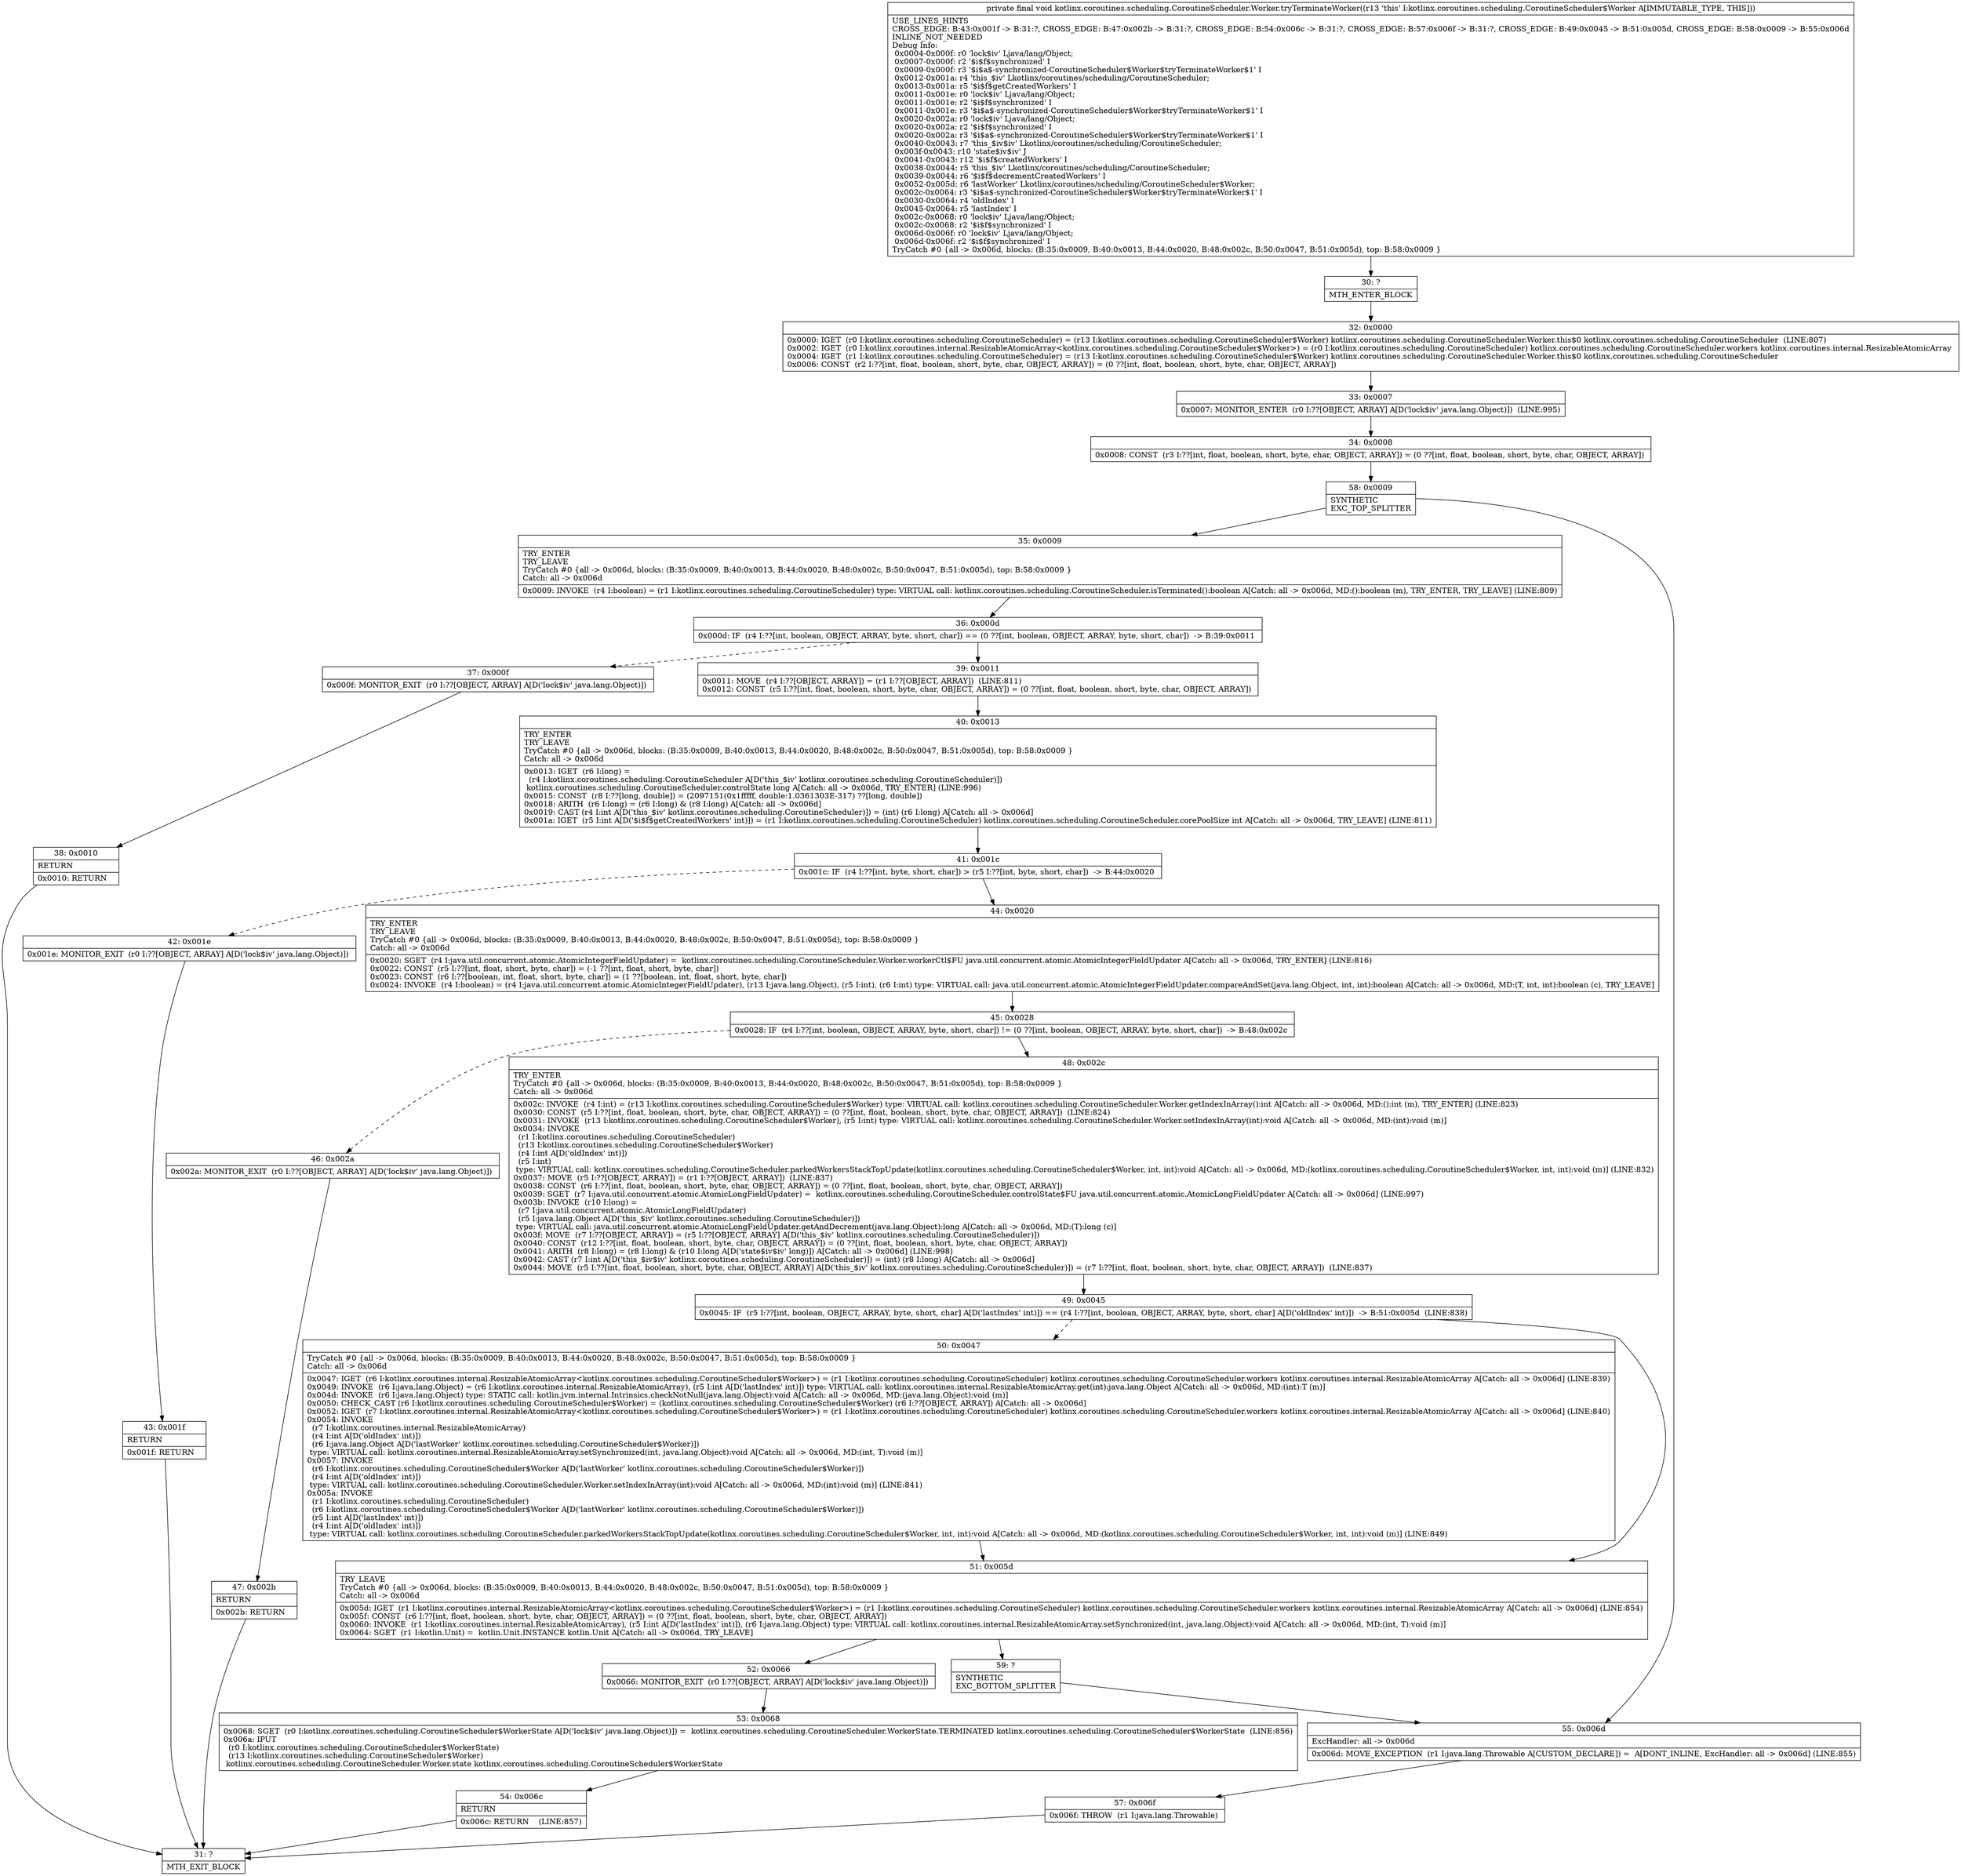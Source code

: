 digraph "CFG forkotlinx.coroutines.scheduling.CoroutineScheduler.Worker.tryTerminateWorker()V" {
Node_30 [shape=record,label="{30\:\ ?|MTH_ENTER_BLOCK\l}"];
Node_32 [shape=record,label="{32\:\ 0x0000|0x0000: IGET  (r0 I:kotlinx.coroutines.scheduling.CoroutineScheduler) = (r13 I:kotlinx.coroutines.scheduling.CoroutineScheduler$Worker) kotlinx.coroutines.scheduling.CoroutineScheduler.Worker.this$0 kotlinx.coroutines.scheduling.CoroutineScheduler  (LINE:807)\l0x0002: IGET  (r0 I:kotlinx.coroutines.internal.ResizableAtomicArray\<kotlinx.coroutines.scheduling.CoroutineScheduler$Worker\>) = (r0 I:kotlinx.coroutines.scheduling.CoroutineScheduler) kotlinx.coroutines.scheduling.CoroutineScheduler.workers kotlinx.coroutines.internal.ResizableAtomicArray \l0x0004: IGET  (r1 I:kotlinx.coroutines.scheduling.CoroutineScheduler) = (r13 I:kotlinx.coroutines.scheduling.CoroutineScheduler$Worker) kotlinx.coroutines.scheduling.CoroutineScheduler.Worker.this$0 kotlinx.coroutines.scheduling.CoroutineScheduler \l0x0006: CONST  (r2 I:??[int, float, boolean, short, byte, char, OBJECT, ARRAY]) = (0 ??[int, float, boolean, short, byte, char, OBJECT, ARRAY]) \l}"];
Node_33 [shape=record,label="{33\:\ 0x0007|0x0007: MONITOR_ENTER  (r0 I:??[OBJECT, ARRAY] A[D('lock$iv' java.lang.Object)])  (LINE:995)\l}"];
Node_34 [shape=record,label="{34\:\ 0x0008|0x0008: CONST  (r3 I:??[int, float, boolean, short, byte, char, OBJECT, ARRAY]) = (0 ??[int, float, boolean, short, byte, char, OBJECT, ARRAY]) \l}"];
Node_58 [shape=record,label="{58\:\ 0x0009|SYNTHETIC\lEXC_TOP_SPLITTER\l}"];
Node_35 [shape=record,label="{35\:\ 0x0009|TRY_ENTER\lTRY_LEAVE\lTryCatch #0 \{all \-\> 0x006d, blocks: (B:35:0x0009, B:40:0x0013, B:44:0x0020, B:48:0x002c, B:50:0x0047, B:51:0x005d), top: B:58:0x0009 \}\lCatch: all \-\> 0x006d\l|0x0009: INVOKE  (r4 I:boolean) = (r1 I:kotlinx.coroutines.scheduling.CoroutineScheduler) type: VIRTUAL call: kotlinx.coroutines.scheduling.CoroutineScheduler.isTerminated():boolean A[Catch: all \-\> 0x006d, MD:():boolean (m), TRY_ENTER, TRY_LEAVE] (LINE:809)\l}"];
Node_36 [shape=record,label="{36\:\ 0x000d|0x000d: IF  (r4 I:??[int, boolean, OBJECT, ARRAY, byte, short, char]) == (0 ??[int, boolean, OBJECT, ARRAY, byte, short, char])  \-\> B:39:0x0011 \l}"];
Node_37 [shape=record,label="{37\:\ 0x000f|0x000f: MONITOR_EXIT  (r0 I:??[OBJECT, ARRAY] A[D('lock$iv' java.lang.Object)]) \l}"];
Node_38 [shape=record,label="{38\:\ 0x0010|RETURN\l|0x0010: RETURN   \l}"];
Node_31 [shape=record,label="{31\:\ ?|MTH_EXIT_BLOCK\l}"];
Node_39 [shape=record,label="{39\:\ 0x0011|0x0011: MOVE  (r4 I:??[OBJECT, ARRAY]) = (r1 I:??[OBJECT, ARRAY])  (LINE:811)\l0x0012: CONST  (r5 I:??[int, float, boolean, short, byte, char, OBJECT, ARRAY]) = (0 ??[int, float, boolean, short, byte, char, OBJECT, ARRAY]) \l}"];
Node_40 [shape=record,label="{40\:\ 0x0013|TRY_ENTER\lTRY_LEAVE\lTryCatch #0 \{all \-\> 0x006d, blocks: (B:35:0x0009, B:40:0x0013, B:44:0x0020, B:48:0x002c, B:50:0x0047, B:51:0x005d), top: B:58:0x0009 \}\lCatch: all \-\> 0x006d\l|0x0013: IGET  (r6 I:long) = \l  (r4 I:kotlinx.coroutines.scheduling.CoroutineScheduler A[D('this_$iv' kotlinx.coroutines.scheduling.CoroutineScheduler)])\l kotlinx.coroutines.scheduling.CoroutineScheduler.controlState long A[Catch: all \-\> 0x006d, TRY_ENTER] (LINE:996)\l0x0015: CONST  (r8 I:??[long, double]) = (2097151(0x1fffff, double:1.0361303E\-317) ??[long, double]) \l0x0018: ARITH  (r6 I:long) = (r6 I:long) & (r8 I:long) A[Catch: all \-\> 0x006d]\l0x0019: CAST (r4 I:int A[D('this_$iv' kotlinx.coroutines.scheduling.CoroutineScheduler)]) = (int) (r6 I:long) A[Catch: all \-\> 0x006d]\l0x001a: IGET  (r5 I:int A[D('$i$f$getCreatedWorkers' int)]) = (r1 I:kotlinx.coroutines.scheduling.CoroutineScheduler) kotlinx.coroutines.scheduling.CoroutineScheduler.corePoolSize int A[Catch: all \-\> 0x006d, TRY_LEAVE] (LINE:811)\l}"];
Node_41 [shape=record,label="{41\:\ 0x001c|0x001c: IF  (r4 I:??[int, byte, short, char]) \> (r5 I:??[int, byte, short, char])  \-\> B:44:0x0020 \l}"];
Node_42 [shape=record,label="{42\:\ 0x001e|0x001e: MONITOR_EXIT  (r0 I:??[OBJECT, ARRAY] A[D('lock$iv' java.lang.Object)]) \l}"];
Node_43 [shape=record,label="{43\:\ 0x001f|RETURN\l|0x001f: RETURN   \l}"];
Node_44 [shape=record,label="{44\:\ 0x0020|TRY_ENTER\lTRY_LEAVE\lTryCatch #0 \{all \-\> 0x006d, blocks: (B:35:0x0009, B:40:0x0013, B:44:0x0020, B:48:0x002c, B:50:0x0047, B:51:0x005d), top: B:58:0x0009 \}\lCatch: all \-\> 0x006d\l|0x0020: SGET  (r4 I:java.util.concurrent.atomic.AtomicIntegerFieldUpdater) =  kotlinx.coroutines.scheduling.CoroutineScheduler.Worker.workerCtl$FU java.util.concurrent.atomic.AtomicIntegerFieldUpdater A[Catch: all \-\> 0x006d, TRY_ENTER] (LINE:816)\l0x0022: CONST  (r5 I:??[int, float, short, byte, char]) = (\-1 ??[int, float, short, byte, char]) \l0x0023: CONST  (r6 I:??[boolean, int, float, short, byte, char]) = (1 ??[boolean, int, float, short, byte, char]) \l0x0024: INVOKE  (r4 I:boolean) = (r4 I:java.util.concurrent.atomic.AtomicIntegerFieldUpdater), (r13 I:java.lang.Object), (r5 I:int), (r6 I:int) type: VIRTUAL call: java.util.concurrent.atomic.AtomicIntegerFieldUpdater.compareAndSet(java.lang.Object, int, int):boolean A[Catch: all \-\> 0x006d, MD:(T, int, int):boolean (c), TRY_LEAVE]\l}"];
Node_45 [shape=record,label="{45\:\ 0x0028|0x0028: IF  (r4 I:??[int, boolean, OBJECT, ARRAY, byte, short, char]) != (0 ??[int, boolean, OBJECT, ARRAY, byte, short, char])  \-\> B:48:0x002c \l}"];
Node_46 [shape=record,label="{46\:\ 0x002a|0x002a: MONITOR_EXIT  (r0 I:??[OBJECT, ARRAY] A[D('lock$iv' java.lang.Object)]) \l}"];
Node_47 [shape=record,label="{47\:\ 0x002b|RETURN\l|0x002b: RETURN   \l}"];
Node_48 [shape=record,label="{48\:\ 0x002c|TRY_ENTER\lTryCatch #0 \{all \-\> 0x006d, blocks: (B:35:0x0009, B:40:0x0013, B:44:0x0020, B:48:0x002c, B:50:0x0047, B:51:0x005d), top: B:58:0x0009 \}\lCatch: all \-\> 0x006d\l|0x002c: INVOKE  (r4 I:int) = (r13 I:kotlinx.coroutines.scheduling.CoroutineScheduler$Worker) type: VIRTUAL call: kotlinx.coroutines.scheduling.CoroutineScheduler.Worker.getIndexInArray():int A[Catch: all \-\> 0x006d, MD:():int (m), TRY_ENTER] (LINE:823)\l0x0030: CONST  (r5 I:??[int, float, boolean, short, byte, char, OBJECT, ARRAY]) = (0 ??[int, float, boolean, short, byte, char, OBJECT, ARRAY])  (LINE:824)\l0x0031: INVOKE  (r13 I:kotlinx.coroutines.scheduling.CoroutineScheduler$Worker), (r5 I:int) type: VIRTUAL call: kotlinx.coroutines.scheduling.CoroutineScheduler.Worker.setIndexInArray(int):void A[Catch: all \-\> 0x006d, MD:(int):void (m)]\l0x0034: INVOKE  \l  (r1 I:kotlinx.coroutines.scheduling.CoroutineScheduler)\l  (r13 I:kotlinx.coroutines.scheduling.CoroutineScheduler$Worker)\l  (r4 I:int A[D('oldIndex' int)])\l  (r5 I:int)\l type: VIRTUAL call: kotlinx.coroutines.scheduling.CoroutineScheduler.parkedWorkersStackTopUpdate(kotlinx.coroutines.scheduling.CoroutineScheduler$Worker, int, int):void A[Catch: all \-\> 0x006d, MD:(kotlinx.coroutines.scheduling.CoroutineScheduler$Worker, int, int):void (m)] (LINE:832)\l0x0037: MOVE  (r5 I:??[OBJECT, ARRAY]) = (r1 I:??[OBJECT, ARRAY])  (LINE:837)\l0x0038: CONST  (r6 I:??[int, float, boolean, short, byte, char, OBJECT, ARRAY]) = (0 ??[int, float, boolean, short, byte, char, OBJECT, ARRAY]) \l0x0039: SGET  (r7 I:java.util.concurrent.atomic.AtomicLongFieldUpdater) =  kotlinx.coroutines.scheduling.CoroutineScheduler.controlState$FU java.util.concurrent.atomic.AtomicLongFieldUpdater A[Catch: all \-\> 0x006d] (LINE:997)\l0x003b: INVOKE  (r10 I:long) = \l  (r7 I:java.util.concurrent.atomic.AtomicLongFieldUpdater)\l  (r5 I:java.lang.Object A[D('this_$iv' kotlinx.coroutines.scheduling.CoroutineScheduler)])\l type: VIRTUAL call: java.util.concurrent.atomic.AtomicLongFieldUpdater.getAndDecrement(java.lang.Object):long A[Catch: all \-\> 0x006d, MD:(T):long (c)]\l0x003f: MOVE  (r7 I:??[OBJECT, ARRAY]) = (r5 I:??[OBJECT, ARRAY] A[D('this_$iv' kotlinx.coroutines.scheduling.CoroutineScheduler)]) \l0x0040: CONST  (r12 I:??[int, float, boolean, short, byte, char, OBJECT, ARRAY]) = (0 ??[int, float, boolean, short, byte, char, OBJECT, ARRAY]) \l0x0041: ARITH  (r8 I:long) = (r8 I:long) & (r10 I:long A[D('state$iv$iv' long)]) A[Catch: all \-\> 0x006d] (LINE:998)\l0x0042: CAST (r7 I:int A[D('this_$iv$iv' kotlinx.coroutines.scheduling.CoroutineScheduler)]) = (int) (r8 I:long) A[Catch: all \-\> 0x006d]\l0x0044: MOVE  (r5 I:??[int, float, boolean, short, byte, char, OBJECT, ARRAY] A[D('this_$iv' kotlinx.coroutines.scheduling.CoroutineScheduler)]) = (r7 I:??[int, float, boolean, short, byte, char, OBJECT, ARRAY])  (LINE:837)\l}"];
Node_49 [shape=record,label="{49\:\ 0x0045|0x0045: IF  (r5 I:??[int, boolean, OBJECT, ARRAY, byte, short, char] A[D('lastIndex' int)]) == (r4 I:??[int, boolean, OBJECT, ARRAY, byte, short, char] A[D('oldIndex' int)])  \-\> B:51:0x005d  (LINE:838)\l}"];
Node_50 [shape=record,label="{50\:\ 0x0047|TryCatch #0 \{all \-\> 0x006d, blocks: (B:35:0x0009, B:40:0x0013, B:44:0x0020, B:48:0x002c, B:50:0x0047, B:51:0x005d), top: B:58:0x0009 \}\lCatch: all \-\> 0x006d\l|0x0047: IGET  (r6 I:kotlinx.coroutines.internal.ResizableAtomicArray\<kotlinx.coroutines.scheduling.CoroutineScheduler$Worker\>) = (r1 I:kotlinx.coroutines.scheduling.CoroutineScheduler) kotlinx.coroutines.scheduling.CoroutineScheduler.workers kotlinx.coroutines.internal.ResizableAtomicArray A[Catch: all \-\> 0x006d] (LINE:839)\l0x0049: INVOKE  (r6 I:java.lang.Object) = (r6 I:kotlinx.coroutines.internal.ResizableAtomicArray), (r5 I:int A[D('lastIndex' int)]) type: VIRTUAL call: kotlinx.coroutines.internal.ResizableAtomicArray.get(int):java.lang.Object A[Catch: all \-\> 0x006d, MD:(int):T (m)]\l0x004d: INVOKE  (r6 I:java.lang.Object) type: STATIC call: kotlin.jvm.internal.Intrinsics.checkNotNull(java.lang.Object):void A[Catch: all \-\> 0x006d, MD:(java.lang.Object):void (m)]\l0x0050: CHECK_CAST (r6 I:kotlinx.coroutines.scheduling.CoroutineScheduler$Worker) = (kotlinx.coroutines.scheduling.CoroutineScheduler$Worker) (r6 I:??[OBJECT, ARRAY]) A[Catch: all \-\> 0x006d]\l0x0052: IGET  (r7 I:kotlinx.coroutines.internal.ResizableAtomicArray\<kotlinx.coroutines.scheduling.CoroutineScheduler$Worker\>) = (r1 I:kotlinx.coroutines.scheduling.CoroutineScheduler) kotlinx.coroutines.scheduling.CoroutineScheduler.workers kotlinx.coroutines.internal.ResizableAtomicArray A[Catch: all \-\> 0x006d] (LINE:840)\l0x0054: INVOKE  \l  (r7 I:kotlinx.coroutines.internal.ResizableAtomicArray)\l  (r4 I:int A[D('oldIndex' int)])\l  (r6 I:java.lang.Object A[D('lastWorker' kotlinx.coroutines.scheduling.CoroutineScheduler$Worker)])\l type: VIRTUAL call: kotlinx.coroutines.internal.ResizableAtomicArray.setSynchronized(int, java.lang.Object):void A[Catch: all \-\> 0x006d, MD:(int, T):void (m)]\l0x0057: INVOKE  \l  (r6 I:kotlinx.coroutines.scheduling.CoroutineScheduler$Worker A[D('lastWorker' kotlinx.coroutines.scheduling.CoroutineScheduler$Worker)])\l  (r4 I:int A[D('oldIndex' int)])\l type: VIRTUAL call: kotlinx.coroutines.scheduling.CoroutineScheduler.Worker.setIndexInArray(int):void A[Catch: all \-\> 0x006d, MD:(int):void (m)] (LINE:841)\l0x005a: INVOKE  \l  (r1 I:kotlinx.coroutines.scheduling.CoroutineScheduler)\l  (r6 I:kotlinx.coroutines.scheduling.CoroutineScheduler$Worker A[D('lastWorker' kotlinx.coroutines.scheduling.CoroutineScheduler$Worker)])\l  (r5 I:int A[D('lastIndex' int)])\l  (r4 I:int A[D('oldIndex' int)])\l type: VIRTUAL call: kotlinx.coroutines.scheduling.CoroutineScheduler.parkedWorkersStackTopUpdate(kotlinx.coroutines.scheduling.CoroutineScheduler$Worker, int, int):void A[Catch: all \-\> 0x006d, MD:(kotlinx.coroutines.scheduling.CoroutineScheduler$Worker, int, int):void (m)] (LINE:849)\l}"];
Node_51 [shape=record,label="{51\:\ 0x005d|TRY_LEAVE\lTryCatch #0 \{all \-\> 0x006d, blocks: (B:35:0x0009, B:40:0x0013, B:44:0x0020, B:48:0x002c, B:50:0x0047, B:51:0x005d), top: B:58:0x0009 \}\lCatch: all \-\> 0x006d\l|0x005d: IGET  (r1 I:kotlinx.coroutines.internal.ResizableAtomicArray\<kotlinx.coroutines.scheduling.CoroutineScheduler$Worker\>) = (r1 I:kotlinx.coroutines.scheduling.CoroutineScheduler) kotlinx.coroutines.scheduling.CoroutineScheduler.workers kotlinx.coroutines.internal.ResizableAtomicArray A[Catch: all \-\> 0x006d] (LINE:854)\l0x005f: CONST  (r6 I:??[int, float, boolean, short, byte, char, OBJECT, ARRAY]) = (0 ??[int, float, boolean, short, byte, char, OBJECT, ARRAY]) \l0x0060: INVOKE  (r1 I:kotlinx.coroutines.internal.ResizableAtomicArray), (r5 I:int A[D('lastIndex' int)]), (r6 I:java.lang.Object) type: VIRTUAL call: kotlinx.coroutines.internal.ResizableAtomicArray.setSynchronized(int, java.lang.Object):void A[Catch: all \-\> 0x006d, MD:(int, T):void (m)]\l0x0064: SGET  (r1 I:kotlin.Unit) =  kotlin.Unit.INSTANCE kotlin.Unit A[Catch: all \-\> 0x006d, TRY_LEAVE]\l}"];
Node_52 [shape=record,label="{52\:\ 0x0066|0x0066: MONITOR_EXIT  (r0 I:??[OBJECT, ARRAY] A[D('lock$iv' java.lang.Object)]) \l}"];
Node_53 [shape=record,label="{53\:\ 0x0068|0x0068: SGET  (r0 I:kotlinx.coroutines.scheduling.CoroutineScheduler$WorkerState A[D('lock$iv' java.lang.Object)]) =  kotlinx.coroutines.scheduling.CoroutineScheduler.WorkerState.TERMINATED kotlinx.coroutines.scheduling.CoroutineScheduler$WorkerState  (LINE:856)\l0x006a: IPUT  \l  (r0 I:kotlinx.coroutines.scheduling.CoroutineScheduler$WorkerState)\l  (r13 I:kotlinx.coroutines.scheduling.CoroutineScheduler$Worker)\l kotlinx.coroutines.scheduling.CoroutineScheduler.Worker.state kotlinx.coroutines.scheduling.CoroutineScheduler$WorkerState \l}"];
Node_54 [shape=record,label="{54\:\ 0x006c|RETURN\l|0x006c: RETURN    (LINE:857)\l}"];
Node_59 [shape=record,label="{59\:\ ?|SYNTHETIC\lEXC_BOTTOM_SPLITTER\l}"];
Node_55 [shape=record,label="{55\:\ 0x006d|ExcHandler: all \-\> 0x006d\l|0x006d: MOVE_EXCEPTION  (r1 I:java.lang.Throwable A[CUSTOM_DECLARE]) =  A[DONT_INLINE, ExcHandler: all \-\> 0x006d] (LINE:855)\l}"];
Node_57 [shape=record,label="{57\:\ 0x006f|0x006f: THROW  (r1 I:java.lang.Throwable) \l}"];
MethodNode[shape=record,label="{private final void kotlinx.coroutines.scheduling.CoroutineScheduler.Worker.tryTerminateWorker((r13 'this' I:kotlinx.coroutines.scheduling.CoroutineScheduler$Worker A[IMMUTABLE_TYPE, THIS]))  | USE_LINES_HINTS\lCROSS_EDGE: B:43:0x001f \-\> B:31:?, CROSS_EDGE: B:47:0x002b \-\> B:31:?, CROSS_EDGE: B:54:0x006c \-\> B:31:?, CROSS_EDGE: B:57:0x006f \-\> B:31:?, CROSS_EDGE: B:49:0x0045 \-\> B:51:0x005d, CROSS_EDGE: B:58:0x0009 \-\> B:55:0x006d\lINLINE_NOT_NEEDED\lDebug Info:\l  0x0004\-0x000f: r0 'lock$iv' Ljava\/lang\/Object;\l  0x0007\-0x000f: r2 '$i$f$synchronized' I\l  0x0009\-0x000f: r3 '$i$a$\-synchronized\-CoroutineScheduler$Worker$tryTerminateWorker$1' I\l  0x0012\-0x001a: r4 'this_$iv' Lkotlinx\/coroutines\/scheduling\/CoroutineScheduler;\l  0x0013\-0x001a: r5 '$i$f$getCreatedWorkers' I\l  0x0011\-0x001e: r0 'lock$iv' Ljava\/lang\/Object;\l  0x0011\-0x001e: r2 '$i$f$synchronized' I\l  0x0011\-0x001e: r3 '$i$a$\-synchronized\-CoroutineScheduler$Worker$tryTerminateWorker$1' I\l  0x0020\-0x002a: r0 'lock$iv' Ljava\/lang\/Object;\l  0x0020\-0x002a: r2 '$i$f$synchronized' I\l  0x0020\-0x002a: r3 '$i$a$\-synchronized\-CoroutineScheduler$Worker$tryTerminateWorker$1' I\l  0x0040\-0x0043: r7 'this_$iv$iv' Lkotlinx\/coroutines\/scheduling\/CoroutineScheduler;\l  0x003f\-0x0043: r10 'state$iv$iv' J\l  0x0041\-0x0043: r12 '$i$f$createdWorkers' I\l  0x0038\-0x0044: r5 'this_$iv' Lkotlinx\/coroutines\/scheduling\/CoroutineScheduler;\l  0x0039\-0x0044: r6 '$i$f$decrementCreatedWorkers' I\l  0x0052\-0x005d: r6 'lastWorker' Lkotlinx\/coroutines\/scheduling\/CoroutineScheduler$Worker;\l  0x002c\-0x0064: r3 '$i$a$\-synchronized\-CoroutineScheduler$Worker$tryTerminateWorker$1' I\l  0x0030\-0x0064: r4 'oldIndex' I\l  0x0045\-0x0064: r5 'lastIndex' I\l  0x002c\-0x0068: r0 'lock$iv' Ljava\/lang\/Object;\l  0x002c\-0x0068: r2 '$i$f$synchronized' I\l  0x006d\-0x006f: r0 'lock$iv' Ljava\/lang\/Object;\l  0x006d\-0x006f: r2 '$i$f$synchronized' I\lTryCatch #0 \{all \-\> 0x006d, blocks: (B:35:0x0009, B:40:0x0013, B:44:0x0020, B:48:0x002c, B:50:0x0047, B:51:0x005d), top: B:58:0x0009 \}\l}"];
MethodNode -> Node_30;Node_30 -> Node_32;
Node_32 -> Node_33;
Node_33 -> Node_34;
Node_34 -> Node_58;
Node_58 -> Node_35;
Node_58 -> Node_55;
Node_35 -> Node_36;
Node_36 -> Node_37[style=dashed];
Node_36 -> Node_39;
Node_37 -> Node_38;
Node_38 -> Node_31;
Node_39 -> Node_40;
Node_40 -> Node_41;
Node_41 -> Node_42[style=dashed];
Node_41 -> Node_44;
Node_42 -> Node_43;
Node_43 -> Node_31;
Node_44 -> Node_45;
Node_45 -> Node_46[style=dashed];
Node_45 -> Node_48;
Node_46 -> Node_47;
Node_47 -> Node_31;
Node_48 -> Node_49;
Node_49 -> Node_50[style=dashed];
Node_49 -> Node_51;
Node_50 -> Node_51;
Node_51 -> Node_52;
Node_51 -> Node_59;
Node_52 -> Node_53;
Node_53 -> Node_54;
Node_54 -> Node_31;
Node_59 -> Node_55;
Node_55 -> Node_57;
Node_57 -> Node_31;
}

